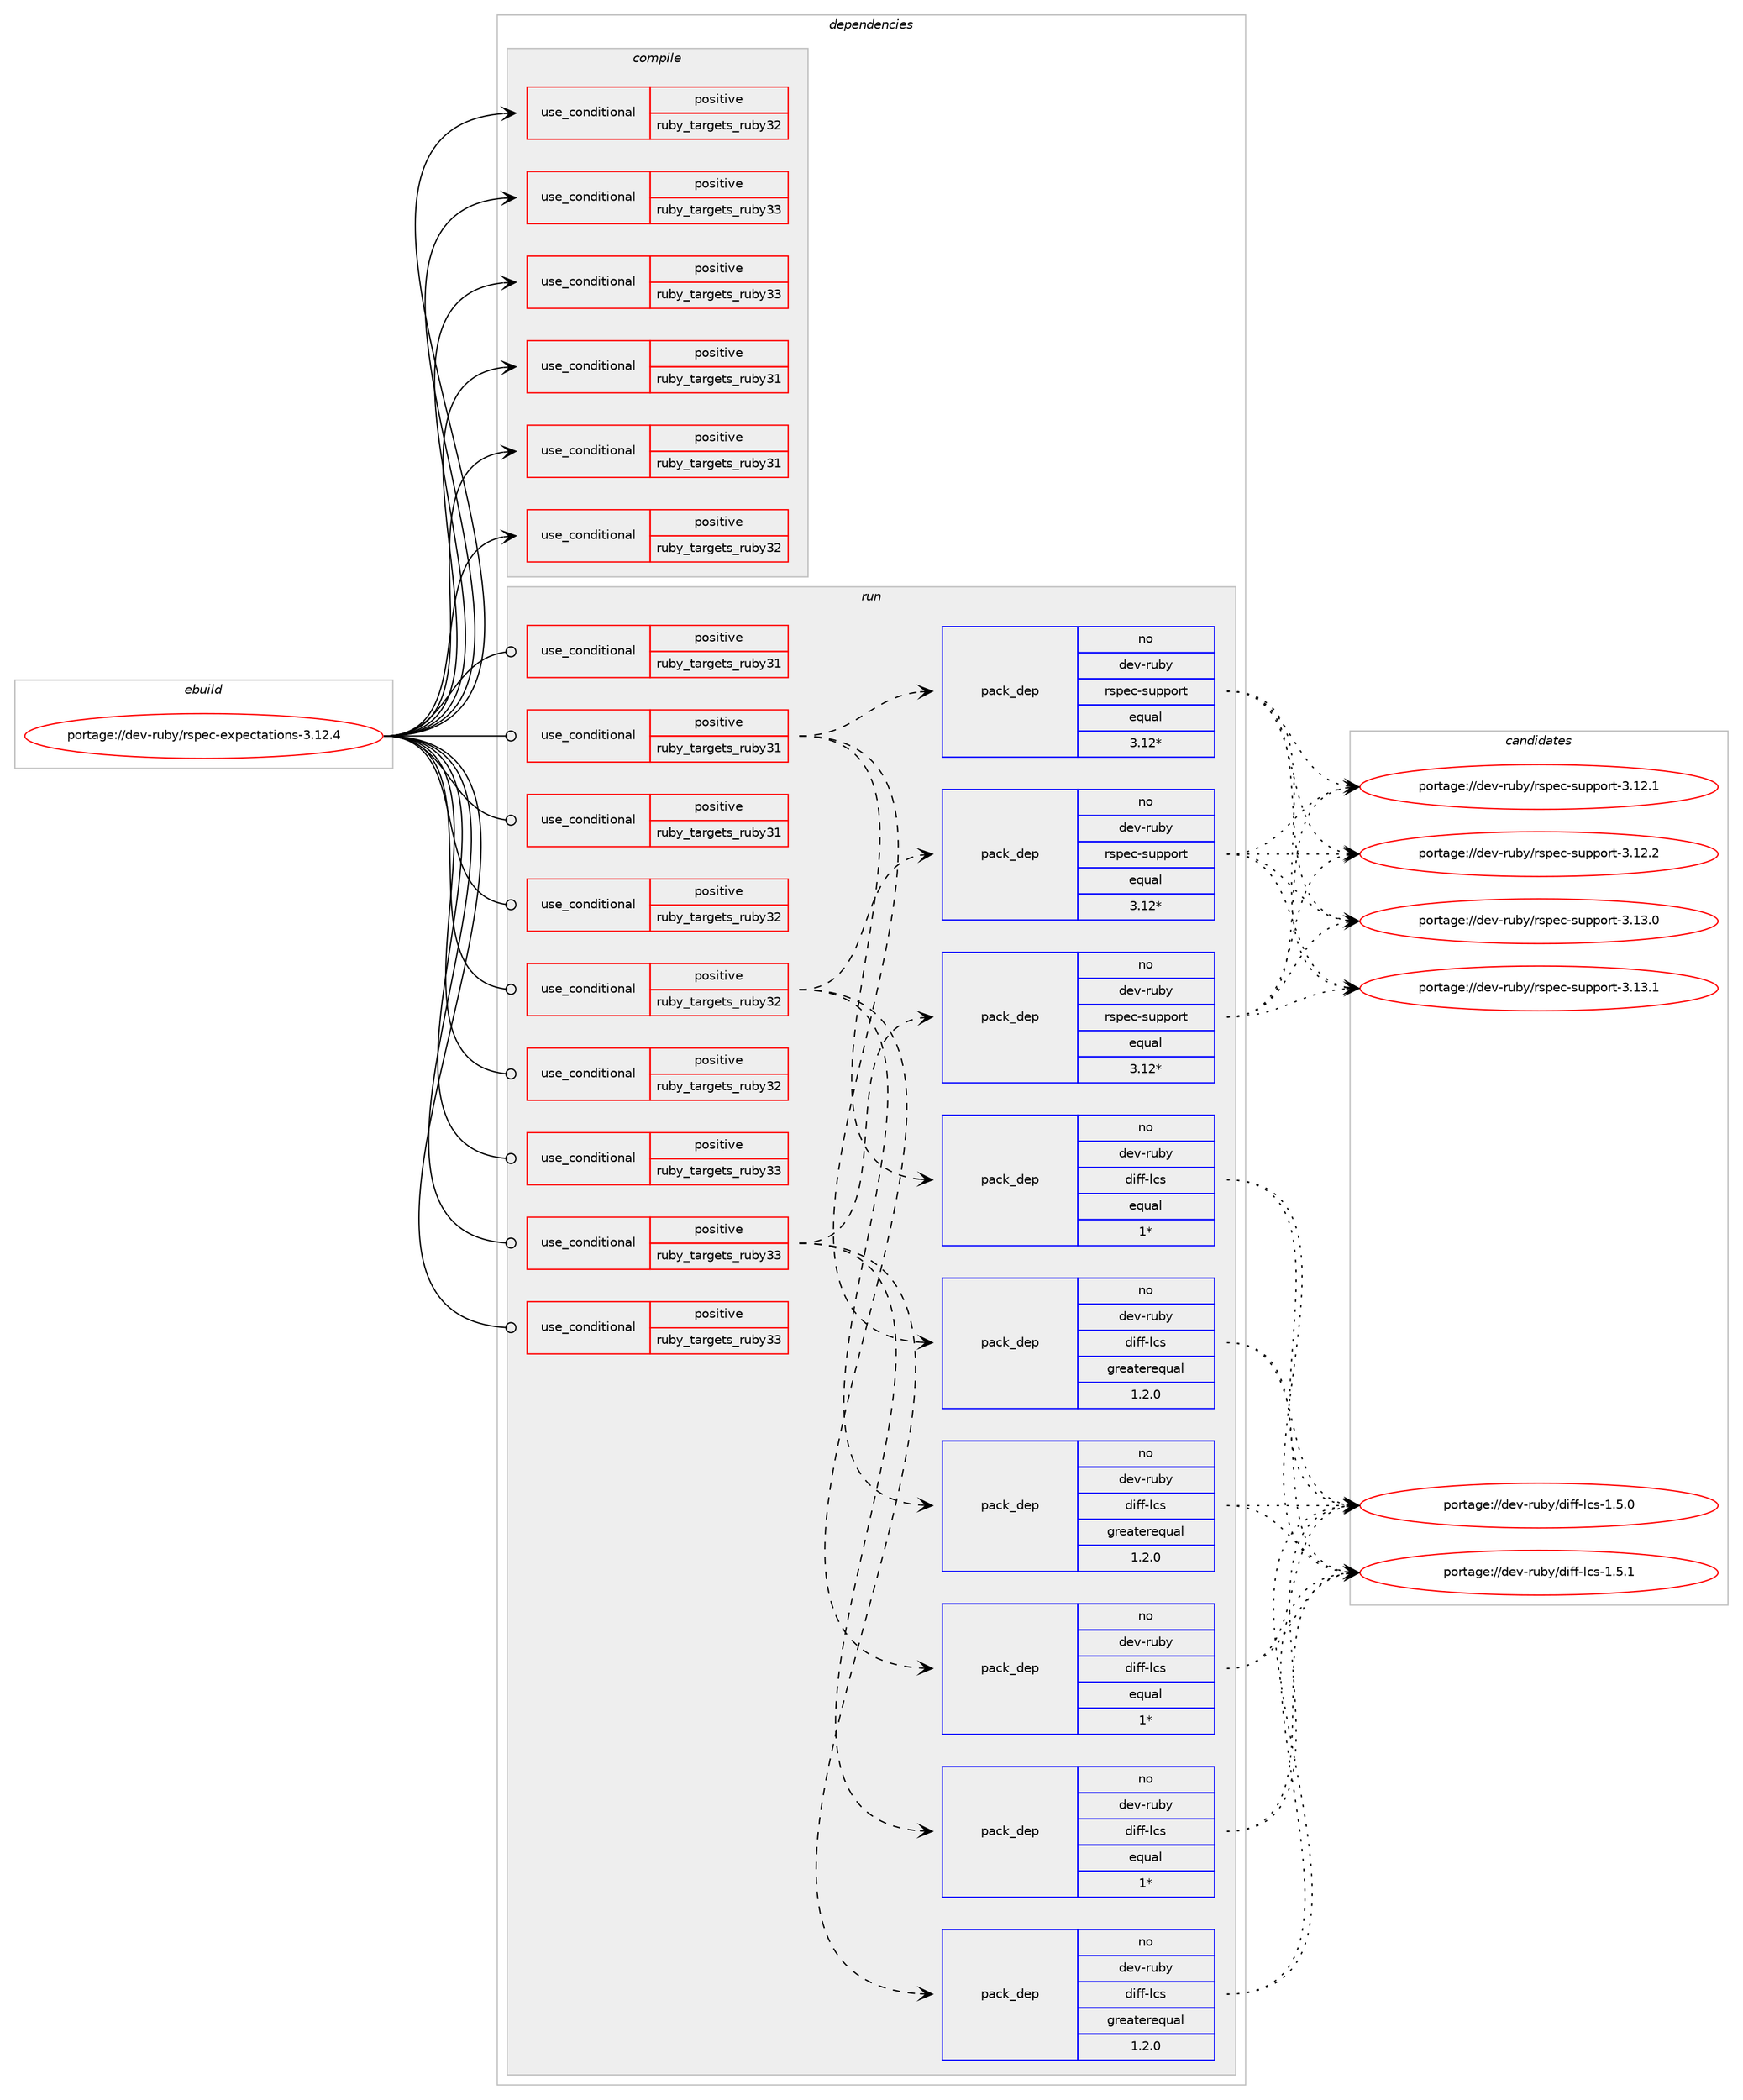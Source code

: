 digraph prolog {

# *************
# Graph options
# *************

newrank=true;
concentrate=true;
compound=true;
graph [rankdir=LR,fontname=Helvetica,fontsize=10,ranksep=1.5];#, ranksep=2.5, nodesep=0.2];
edge  [arrowhead=vee];
node  [fontname=Helvetica,fontsize=10];

# **********
# The ebuild
# **********

subgraph cluster_leftcol {
color=gray;
rank=same;
label=<<i>ebuild</i>>;
id [label="portage://dev-ruby/rspec-expectations-3.12.4", color=red, width=4, href="../dev-ruby/rspec-expectations-3.12.4.svg"];
}

# ****************
# The dependencies
# ****************

subgraph cluster_midcol {
color=gray;
label=<<i>dependencies</i>>;
subgraph cluster_compile {
fillcolor="#eeeeee";
style=filled;
label=<<i>compile</i>>;
subgraph cond53550 {
dependency102168 [label=<<TABLE BORDER="0" CELLBORDER="1" CELLSPACING="0" CELLPADDING="4"><TR><TD ROWSPAN="3" CELLPADDING="10">use_conditional</TD></TR><TR><TD>positive</TD></TR><TR><TD>ruby_targets_ruby31</TD></TR></TABLE>>, shape=none, color=red];
# *** BEGIN UNKNOWN DEPENDENCY TYPE (TODO) ***
# dependency102168 -> package_dependency(portage://dev-ruby/rspec-expectations-3.12.4,install,no,dev-lang,ruby,none,[,,],[slot(3.1)],[])
# *** END UNKNOWN DEPENDENCY TYPE (TODO) ***

}
id:e -> dependency102168:w [weight=20,style="solid",arrowhead="vee"];
subgraph cond53551 {
dependency102169 [label=<<TABLE BORDER="0" CELLBORDER="1" CELLSPACING="0" CELLPADDING="4"><TR><TD ROWSPAN="3" CELLPADDING="10">use_conditional</TD></TR><TR><TD>positive</TD></TR><TR><TD>ruby_targets_ruby31</TD></TR></TABLE>>, shape=none, color=red];
# *** BEGIN UNKNOWN DEPENDENCY TYPE (TODO) ***
# dependency102169 -> package_dependency(portage://dev-ruby/rspec-expectations-3.12.4,install,no,virtual,rubygems,none,[,,],[],[use(enable(ruby_targets_ruby31),negative)])
# *** END UNKNOWN DEPENDENCY TYPE (TODO) ***

}
id:e -> dependency102169:w [weight=20,style="solid",arrowhead="vee"];
subgraph cond53552 {
dependency102170 [label=<<TABLE BORDER="0" CELLBORDER="1" CELLSPACING="0" CELLPADDING="4"><TR><TD ROWSPAN="3" CELLPADDING="10">use_conditional</TD></TR><TR><TD>positive</TD></TR><TR><TD>ruby_targets_ruby32</TD></TR></TABLE>>, shape=none, color=red];
# *** BEGIN UNKNOWN DEPENDENCY TYPE (TODO) ***
# dependency102170 -> package_dependency(portage://dev-ruby/rspec-expectations-3.12.4,install,no,dev-lang,ruby,none,[,,],[slot(3.2)],[])
# *** END UNKNOWN DEPENDENCY TYPE (TODO) ***

}
id:e -> dependency102170:w [weight=20,style="solid",arrowhead="vee"];
subgraph cond53553 {
dependency102171 [label=<<TABLE BORDER="0" CELLBORDER="1" CELLSPACING="0" CELLPADDING="4"><TR><TD ROWSPAN="3" CELLPADDING="10">use_conditional</TD></TR><TR><TD>positive</TD></TR><TR><TD>ruby_targets_ruby32</TD></TR></TABLE>>, shape=none, color=red];
# *** BEGIN UNKNOWN DEPENDENCY TYPE (TODO) ***
# dependency102171 -> package_dependency(portage://dev-ruby/rspec-expectations-3.12.4,install,no,virtual,rubygems,none,[,,],[],[use(enable(ruby_targets_ruby32),negative)])
# *** END UNKNOWN DEPENDENCY TYPE (TODO) ***

}
id:e -> dependency102171:w [weight=20,style="solid",arrowhead="vee"];
subgraph cond53554 {
dependency102172 [label=<<TABLE BORDER="0" CELLBORDER="1" CELLSPACING="0" CELLPADDING="4"><TR><TD ROWSPAN="3" CELLPADDING="10">use_conditional</TD></TR><TR><TD>positive</TD></TR><TR><TD>ruby_targets_ruby33</TD></TR></TABLE>>, shape=none, color=red];
# *** BEGIN UNKNOWN DEPENDENCY TYPE (TODO) ***
# dependency102172 -> package_dependency(portage://dev-ruby/rspec-expectations-3.12.4,install,no,dev-lang,ruby,none,[,,],[slot(3.3)],[])
# *** END UNKNOWN DEPENDENCY TYPE (TODO) ***

}
id:e -> dependency102172:w [weight=20,style="solid",arrowhead="vee"];
subgraph cond53555 {
dependency102173 [label=<<TABLE BORDER="0" CELLBORDER="1" CELLSPACING="0" CELLPADDING="4"><TR><TD ROWSPAN="3" CELLPADDING="10">use_conditional</TD></TR><TR><TD>positive</TD></TR><TR><TD>ruby_targets_ruby33</TD></TR></TABLE>>, shape=none, color=red];
# *** BEGIN UNKNOWN DEPENDENCY TYPE (TODO) ***
# dependency102173 -> package_dependency(portage://dev-ruby/rspec-expectations-3.12.4,install,no,virtual,rubygems,none,[,,],[],[use(enable(ruby_targets_ruby33),negative)])
# *** END UNKNOWN DEPENDENCY TYPE (TODO) ***

}
id:e -> dependency102173:w [weight=20,style="solid",arrowhead="vee"];
}
subgraph cluster_compileandrun {
fillcolor="#eeeeee";
style=filled;
label=<<i>compile and run</i>>;
}
subgraph cluster_run {
fillcolor="#eeeeee";
style=filled;
label=<<i>run</i>>;
subgraph cond53556 {
dependency102174 [label=<<TABLE BORDER="0" CELLBORDER="1" CELLSPACING="0" CELLPADDING="4"><TR><TD ROWSPAN="3" CELLPADDING="10">use_conditional</TD></TR><TR><TD>positive</TD></TR><TR><TD>ruby_targets_ruby31</TD></TR></TABLE>>, shape=none, color=red];
# *** BEGIN UNKNOWN DEPENDENCY TYPE (TODO) ***
# dependency102174 -> package_dependency(portage://dev-ruby/rspec-expectations-3.12.4,run,no,dev-lang,ruby,none,[,,],[slot(3.1)],[])
# *** END UNKNOWN DEPENDENCY TYPE (TODO) ***

}
id:e -> dependency102174:w [weight=20,style="solid",arrowhead="odot"];
subgraph cond53557 {
dependency102175 [label=<<TABLE BORDER="0" CELLBORDER="1" CELLSPACING="0" CELLPADDING="4"><TR><TD ROWSPAN="3" CELLPADDING="10">use_conditional</TD></TR><TR><TD>positive</TD></TR><TR><TD>ruby_targets_ruby31</TD></TR></TABLE>>, shape=none, color=red];
subgraph pack47288 {
dependency102176 [label=<<TABLE BORDER="0" CELLBORDER="1" CELLSPACING="0" CELLPADDING="4" WIDTH="220"><TR><TD ROWSPAN="6" CELLPADDING="30">pack_dep</TD></TR><TR><TD WIDTH="110">no</TD></TR><TR><TD>dev-ruby</TD></TR><TR><TD>diff-lcs</TD></TR><TR><TD>greaterequal</TD></TR><TR><TD>1.2.0</TD></TR></TABLE>>, shape=none, color=blue];
}
dependency102175:e -> dependency102176:w [weight=20,style="dashed",arrowhead="vee"];
subgraph pack47289 {
dependency102177 [label=<<TABLE BORDER="0" CELLBORDER="1" CELLSPACING="0" CELLPADDING="4" WIDTH="220"><TR><TD ROWSPAN="6" CELLPADDING="30">pack_dep</TD></TR><TR><TD WIDTH="110">no</TD></TR><TR><TD>dev-ruby</TD></TR><TR><TD>diff-lcs</TD></TR><TR><TD>equal</TD></TR><TR><TD>1*</TD></TR></TABLE>>, shape=none, color=blue];
}
dependency102175:e -> dependency102177:w [weight=20,style="dashed",arrowhead="vee"];
subgraph pack47290 {
dependency102178 [label=<<TABLE BORDER="0" CELLBORDER="1" CELLSPACING="0" CELLPADDING="4" WIDTH="220"><TR><TD ROWSPAN="6" CELLPADDING="30">pack_dep</TD></TR><TR><TD WIDTH="110">no</TD></TR><TR><TD>dev-ruby</TD></TR><TR><TD>rspec-support</TD></TR><TR><TD>equal</TD></TR><TR><TD>3.12*</TD></TR></TABLE>>, shape=none, color=blue];
}
dependency102175:e -> dependency102178:w [weight=20,style="dashed",arrowhead="vee"];
}
id:e -> dependency102175:w [weight=20,style="solid",arrowhead="odot"];
subgraph cond53558 {
dependency102179 [label=<<TABLE BORDER="0" CELLBORDER="1" CELLSPACING="0" CELLPADDING="4"><TR><TD ROWSPAN="3" CELLPADDING="10">use_conditional</TD></TR><TR><TD>positive</TD></TR><TR><TD>ruby_targets_ruby31</TD></TR></TABLE>>, shape=none, color=red];
# *** BEGIN UNKNOWN DEPENDENCY TYPE (TODO) ***
# dependency102179 -> package_dependency(portage://dev-ruby/rspec-expectations-3.12.4,run,no,virtual,rubygems,none,[,,],[],[use(enable(ruby_targets_ruby31),negative)])
# *** END UNKNOWN DEPENDENCY TYPE (TODO) ***

}
id:e -> dependency102179:w [weight=20,style="solid",arrowhead="odot"];
subgraph cond53559 {
dependency102180 [label=<<TABLE BORDER="0" CELLBORDER="1" CELLSPACING="0" CELLPADDING="4"><TR><TD ROWSPAN="3" CELLPADDING="10">use_conditional</TD></TR><TR><TD>positive</TD></TR><TR><TD>ruby_targets_ruby32</TD></TR></TABLE>>, shape=none, color=red];
# *** BEGIN UNKNOWN DEPENDENCY TYPE (TODO) ***
# dependency102180 -> package_dependency(portage://dev-ruby/rspec-expectations-3.12.4,run,no,dev-lang,ruby,none,[,,],[slot(3.2)],[])
# *** END UNKNOWN DEPENDENCY TYPE (TODO) ***

}
id:e -> dependency102180:w [weight=20,style="solid",arrowhead="odot"];
subgraph cond53560 {
dependency102181 [label=<<TABLE BORDER="0" CELLBORDER="1" CELLSPACING="0" CELLPADDING="4"><TR><TD ROWSPAN="3" CELLPADDING="10">use_conditional</TD></TR><TR><TD>positive</TD></TR><TR><TD>ruby_targets_ruby32</TD></TR></TABLE>>, shape=none, color=red];
subgraph pack47291 {
dependency102182 [label=<<TABLE BORDER="0" CELLBORDER="1" CELLSPACING="0" CELLPADDING="4" WIDTH="220"><TR><TD ROWSPAN="6" CELLPADDING="30">pack_dep</TD></TR><TR><TD WIDTH="110">no</TD></TR><TR><TD>dev-ruby</TD></TR><TR><TD>diff-lcs</TD></TR><TR><TD>greaterequal</TD></TR><TR><TD>1.2.0</TD></TR></TABLE>>, shape=none, color=blue];
}
dependency102181:e -> dependency102182:w [weight=20,style="dashed",arrowhead="vee"];
subgraph pack47292 {
dependency102183 [label=<<TABLE BORDER="0" CELLBORDER="1" CELLSPACING="0" CELLPADDING="4" WIDTH="220"><TR><TD ROWSPAN="6" CELLPADDING="30">pack_dep</TD></TR><TR><TD WIDTH="110">no</TD></TR><TR><TD>dev-ruby</TD></TR><TR><TD>diff-lcs</TD></TR><TR><TD>equal</TD></TR><TR><TD>1*</TD></TR></TABLE>>, shape=none, color=blue];
}
dependency102181:e -> dependency102183:w [weight=20,style="dashed",arrowhead="vee"];
subgraph pack47293 {
dependency102184 [label=<<TABLE BORDER="0" CELLBORDER="1" CELLSPACING="0" CELLPADDING="4" WIDTH="220"><TR><TD ROWSPAN="6" CELLPADDING="30">pack_dep</TD></TR><TR><TD WIDTH="110">no</TD></TR><TR><TD>dev-ruby</TD></TR><TR><TD>rspec-support</TD></TR><TR><TD>equal</TD></TR><TR><TD>3.12*</TD></TR></TABLE>>, shape=none, color=blue];
}
dependency102181:e -> dependency102184:w [weight=20,style="dashed",arrowhead="vee"];
}
id:e -> dependency102181:w [weight=20,style="solid",arrowhead="odot"];
subgraph cond53561 {
dependency102185 [label=<<TABLE BORDER="0" CELLBORDER="1" CELLSPACING="0" CELLPADDING="4"><TR><TD ROWSPAN="3" CELLPADDING="10">use_conditional</TD></TR><TR><TD>positive</TD></TR><TR><TD>ruby_targets_ruby32</TD></TR></TABLE>>, shape=none, color=red];
# *** BEGIN UNKNOWN DEPENDENCY TYPE (TODO) ***
# dependency102185 -> package_dependency(portage://dev-ruby/rspec-expectations-3.12.4,run,no,virtual,rubygems,none,[,,],[],[use(enable(ruby_targets_ruby32),negative)])
# *** END UNKNOWN DEPENDENCY TYPE (TODO) ***

}
id:e -> dependency102185:w [weight=20,style="solid",arrowhead="odot"];
subgraph cond53562 {
dependency102186 [label=<<TABLE BORDER="0" CELLBORDER="1" CELLSPACING="0" CELLPADDING="4"><TR><TD ROWSPAN="3" CELLPADDING="10">use_conditional</TD></TR><TR><TD>positive</TD></TR><TR><TD>ruby_targets_ruby33</TD></TR></TABLE>>, shape=none, color=red];
# *** BEGIN UNKNOWN DEPENDENCY TYPE (TODO) ***
# dependency102186 -> package_dependency(portage://dev-ruby/rspec-expectations-3.12.4,run,no,dev-lang,ruby,none,[,,],[slot(3.3)],[])
# *** END UNKNOWN DEPENDENCY TYPE (TODO) ***

}
id:e -> dependency102186:w [weight=20,style="solid",arrowhead="odot"];
subgraph cond53563 {
dependency102187 [label=<<TABLE BORDER="0" CELLBORDER="1" CELLSPACING="0" CELLPADDING="4"><TR><TD ROWSPAN="3" CELLPADDING="10">use_conditional</TD></TR><TR><TD>positive</TD></TR><TR><TD>ruby_targets_ruby33</TD></TR></TABLE>>, shape=none, color=red];
subgraph pack47294 {
dependency102188 [label=<<TABLE BORDER="0" CELLBORDER="1" CELLSPACING="0" CELLPADDING="4" WIDTH="220"><TR><TD ROWSPAN="6" CELLPADDING="30">pack_dep</TD></TR><TR><TD WIDTH="110">no</TD></TR><TR><TD>dev-ruby</TD></TR><TR><TD>diff-lcs</TD></TR><TR><TD>greaterequal</TD></TR><TR><TD>1.2.0</TD></TR></TABLE>>, shape=none, color=blue];
}
dependency102187:e -> dependency102188:w [weight=20,style="dashed",arrowhead="vee"];
subgraph pack47295 {
dependency102189 [label=<<TABLE BORDER="0" CELLBORDER="1" CELLSPACING="0" CELLPADDING="4" WIDTH="220"><TR><TD ROWSPAN="6" CELLPADDING="30">pack_dep</TD></TR><TR><TD WIDTH="110">no</TD></TR><TR><TD>dev-ruby</TD></TR><TR><TD>diff-lcs</TD></TR><TR><TD>equal</TD></TR><TR><TD>1*</TD></TR></TABLE>>, shape=none, color=blue];
}
dependency102187:e -> dependency102189:w [weight=20,style="dashed",arrowhead="vee"];
subgraph pack47296 {
dependency102190 [label=<<TABLE BORDER="0" CELLBORDER="1" CELLSPACING="0" CELLPADDING="4" WIDTH="220"><TR><TD ROWSPAN="6" CELLPADDING="30">pack_dep</TD></TR><TR><TD WIDTH="110">no</TD></TR><TR><TD>dev-ruby</TD></TR><TR><TD>rspec-support</TD></TR><TR><TD>equal</TD></TR><TR><TD>3.12*</TD></TR></TABLE>>, shape=none, color=blue];
}
dependency102187:e -> dependency102190:w [weight=20,style="dashed",arrowhead="vee"];
}
id:e -> dependency102187:w [weight=20,style="solid",arrowhead="odot"];
subgraph cond53564 {
dependency102191 [label=<<TABLE BORDER="0" CELLBORDER="1" CELLSPACING="0" CELLPADDING="4"><TR><TD ROWSPAN="3" CELLPADDING="10">use_conditional</TD></TR><TR><TD>positive</TD></TR><TR><TD>ruby_targets_ruby33</TD></TR></TABLE>>, shape=none, color=red];
# *** BEGIN UNKNOWN DEPENDENCY TYPE (TODO) ***
# dependency102191 -> package_dependency(portage://dev-ruby/rspec-expectations-3.12.4,run,no,virtual,rubygems,none,[,,],[],[use(enable(ruby_targets_ruby33),negative)])
# *** END UNKNOWN DEPENDENCY TYPE (TODO) ***

}
id:e -> dependency102191:w [weight=20,style="solid",arrowhead="odot"];
}
}

# **************
# The candidates
# **************

subgraph cluster_choices {
rank=same;
color=gray;
label=<<i>candidates</i>>;

subgraph choice47288 {
color=black;
nodesep=1;
choice1001011184511411798121471001051021024510899115454946534648 [label="portage://dev-ruby/diff-lcs-1.5.0", color=red, width=4,href="../dev-ruby/diff-lcs-1.5.0.svg"];
choice1001011184511411798121471001051021024510899115454946534649 [label="portage://dev-ruby/diff-lcs-1.5.1", color=red, width=4,href="../dev-ruby/diff-lcs-1.5.1.svg"];
dependency102176:e -> choice1001011184511411798121471001051021024510899115454946534648:w [style=dotted,weight="100"];
dependency102176:e -> choice1001011184511411798121471001051021024510899115454946534649:w [style=dotted,weight="100"];
}
subgraph choice47289 {
color=black;
nodesep=1;
choice1001011184511411798121471001051021024510899115454946534648 [label="portage://dev-ruby/diff-lcs-1.5.0", color=red, width=4,href="../dev-ruby/diff-lcs-1.5.0.svg"];
choice1001011184511411798121471001051021024510899115454946534649 [label="portage://dev-ruby/diff-lcs-1.5.1", color=red, width=4,href="../dev-ruby/diff-lcs-1.5.1.svg"];
dependency102177:e -> choice1001011184511411798121471001051021024510899115454946534648:w [style=dotted,weight="100"];
dependency102177:e -> choice1001011184511411798121471001051021024510899115454946534649:w [style=dotted,weight="100"];
}
subgraph choice47290 {
color=black;
nodesep=1;
choice100101118451141179812147114115112101994511511711211211111411645514649504649 [label="portage://dev-ruby/rspec-support-3.12.1", color=red, width=4,href="../dev-ruby/rspec-support-3.12.1.svg"];
choice100101118451141179812147114115112101994511511711211211111411645514649504650 [label="portage://dev-ruby/rspec-support-3.12.2", color=red, width=4,href="../dev-ruby/rspec-support-3.12.2.svg"];
choice100101118451141179812147114115112101994511511711211211111411645514649514648 [label="portage://dev-ruby/rspec-support-3.13.0", color=red, width=4,href="../dev-ruby/rspec-support-3.13.0.svg"];
choice100101118451141179812147114115112101994511511711211211111411645514649514649 [label="portage://dev-ruby/rspec-support-3.13.1", color=red, width=4,href="../dev-ruby/rspec-support-3.13.1.svg"];
dependency102178:e -> choice100101118451141179812147114115112101994511511711211211111411645514649504649:w [style=dotted,weight="100"];
dependency102178:e -> choice100101118451141179812147114115112101994511511711211211111411645514649504650:w [style=dotted,weight="100"];
dependency102178:e -> choice100101118451141179812147114115112101994511511711211211111411645514649514648:w [style=dotted,weight="100"];
dependency102178:e -> choice100101118451141179812147114115112101994511511711211211111411645514649514649:w [style=dotted,weight="100"];
}
subgraph choice47291 {
color=black;
nodesep=1;
choice1001011184511411798121471001051021024510899115454946534648 [label="portage://dev-ruby/diff-lcs-1.5.0", color=red, width=4,href="../dev-ruby/diff-lcs-1.5.0.svg"];
choice1001011184511411798121471001051021024510899115454946534649 [label="portage://dev-ruby/diff-lcs-1.5.1", color=red, width=4,href="../dev-ruby/diff-lcs-1.5.1.svg"];
dependency102182:e -> choice1001011184511411798121471001051021024510899115454946534648:w [style=dotted,weight="100"];
dependency102182:e -> choice1001011184511411798121471001051021024510899115454946534649:w [style=dotted,weight="100"];
}
subgraph choice47292 {
color=black;
nodesep=1;
choice1001011184511411798121471001051021024510899115454946534648 [label="portage://dev-ruby/diff-lcs-1.5.0", color=red, width=4,href="../dev-ruby/diff-lcs-1.5.0.svg"];
choice1001011184511411798121471001051021024510899115454946534649 [label="portage://dev-ruby/diff-lcs-1.5.1", color=red, width=4,href="../dev-ruby/diff-lcs-1.5.1.svg"];
dependency102183:e -> choice1001011184511411798121471001051021024510899115454946534648:w [style=dotted,weight="100"];
dependency102183:e -> choice1001011184511411798121471001051021024510899115454946534649:w [style=dotted,weight="100"];
}
subgraph choice47293 {
color=black;
nodesep=1;
choice100101118451141179812147114115112101994511511711211211111411645514649504649 [label="portage://dev-ruby/rspec-support-3.12.1", color=red, width=4,href="../dev-ruby/rspec-support-3.12.1.svg"];
choice100101118451141179812147114115112101994511511711211211111411645514649504650 [label="portage://dev-ruby/rspec-support-3.12.2", color=red, width=4,href="../dev-ruby/rspec-support-3.12.2.svg"];
choice100101118451141179812147114115112101994511511711211211111411645514649514648 [label="portage://dev-ruby/rspec-support-3.13.0", color=red, width=4,href="../dev-ruby/rspec-support-3.13.0.svg"];
choice100101118451141179812147114115112101994511511711211211111411645514649514649 [label="portage://dev-ruby/rspec-support-3.13.1", color=red, width=4,href="../dev-ruby/rspec-support-3.13.1.svg"];
dependency102184:e -> choice100101118451141179812147114115112101994511511711211211111411645514649504649:w [style=dotted,weight="100"];
dependency102184:e -> choice100101118451141179812147114115112101994511511711211211111411645514649504650:w [style=dotted,weight="100"];
dependency102184:e -> choice100101118451141179812147114115112101994511511711211211111411645514649514648:w [style=dotted,weight="100"];
dependency102184:e -> choice100101118451141179812147114115112101994511511711211211111411645514649514649:w [style=dotted,weight="100"];
}
subgraph choice47294 {
color=black;
nodesep=1;
choice1001011184511411798121471001051021024510899115454946534648 [label="portage://dev-ruby/diff-lcs-1.5.0", color=red, width=4,href="../dev-ruby/diff-lcs-1.5.0.svg"];
choice1001011184511411798121471001051021024510899115454946534649 [label="portage://dev-ruby/diff-lcs-1.5.1", color=red, width=4,href="../dev-ruby/diff-lcs-1.5.1.svg"];
dependency102188:e -> choice1001011184511411798121471001051021024510899115454946534648:w [style=dotted,weight="100"];
dependency102188:e -> choice1001011184511411798121471001051021024510899115454946534649:w [style=dotted,weight="100"];
}
subgraph choice47295 {
color=black;
nodesep=1;
choice1001011184511411798121471001051021024510899115454946534648 [label="portage://dev-ruby/diff-lcs-1.5.0", color=red, width=4,href="../dev-ruby/diff-lcs-1.5.0.svg"];
choice1001011184511411798121471001051021024510899115454946534649 [label="portage://dev-ruby/diff-lcs-1.5.1", color=red, width=4,href="../dev-ruby/diff-lcs-1.5.1.svg"];
dependency102189:e -> choice1001011184511411798121471001051021024510899115454946534648:w [style=dotted,weight="100"];
dependency102189:e -> choice1001011184511411798121471001051021024510899115454946534649:w [style=dotted,weight="100"];
}
subgraph choice47296 {
color=black;
nodesep=1;
choice100101118451141179812147114115112101994511511711211211111411645514649504649 [label="portage://dev-ruby/rspec-support-3.12.1", color=red, width=4,href="../dev-ruby/rspec-support-3.12.1.svg"];
choice100101118451141179812147114115112101994511511711211211111411645514649504650 [label="portage://dev-ruby/rspec-support-3.12.2", color=red, width=4,href="../dev-ruby/rspec-support-3.12.2.svg"];
choice100101118451141179812147114115112101994511511711211211111411645514649514648 [label="portage://dev-ruby/rspec-support-3.13.0", color=red, width=4,href="../dev-ruby/rspec-support-3.13.0.svg"];
choice100101118451141179812147114115112101994511511711211211111411645514649514649 [label="portage://dev-ruby/rspec-support-3.13.1", color=red, width=4,href="../dev-ruby/rspec-support-3.13.1.svg"];
dependency102190:e -> choice100101118451141179812147114115112101994511511711211211111411645514649504649:w [style=dotted,weight="100"];
dependency102190:e -> choice100101118451141179812147114115112101994511511711211211111411645514649504650:w [style=dotted,weight="100"];
dependency102190:e -> choice100101118451141179812147114115112101994511511711211211111411645514649514648:w [style=dotted,weight="100"];
dependency102190:e -> choice100101118451141179812147114115112101994511511711211211111411645514649514649:w [style=dotted,weight="100"];
}
}

}
